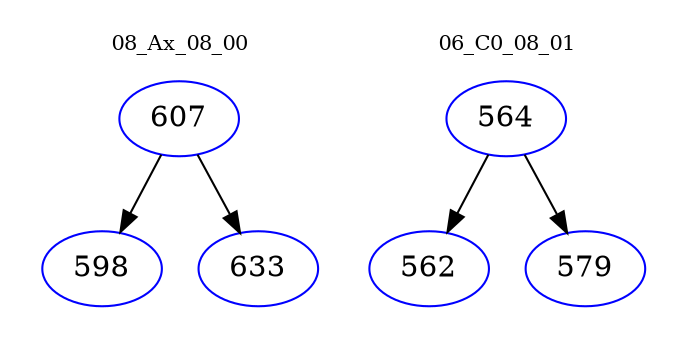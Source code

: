 digraph{
subgraph cluster_0 {
color = white
label = "08_Ax_08_00";
fontsize=10;
T0_607 [label="607", color="blue"]
T0_607 -> T0_598 [color="black"]
T0_598 [label="598", color="blue"]
T0_607 -> T0_633 [color="black"]
T0_633 [label="633", color="blue"]
}
subgraph cluster_1 {
color = white
label = "06_C0_08_01";
fontsize=10;
T1_564 [label="564", color="blue"]
T1_564 -> T1_562 [color="black"]
T1_562 [label="562", color="blue"]
T1_564 -> T1_579 [color="black"]
T1_579 [label="579", color="blue"]
}
}

